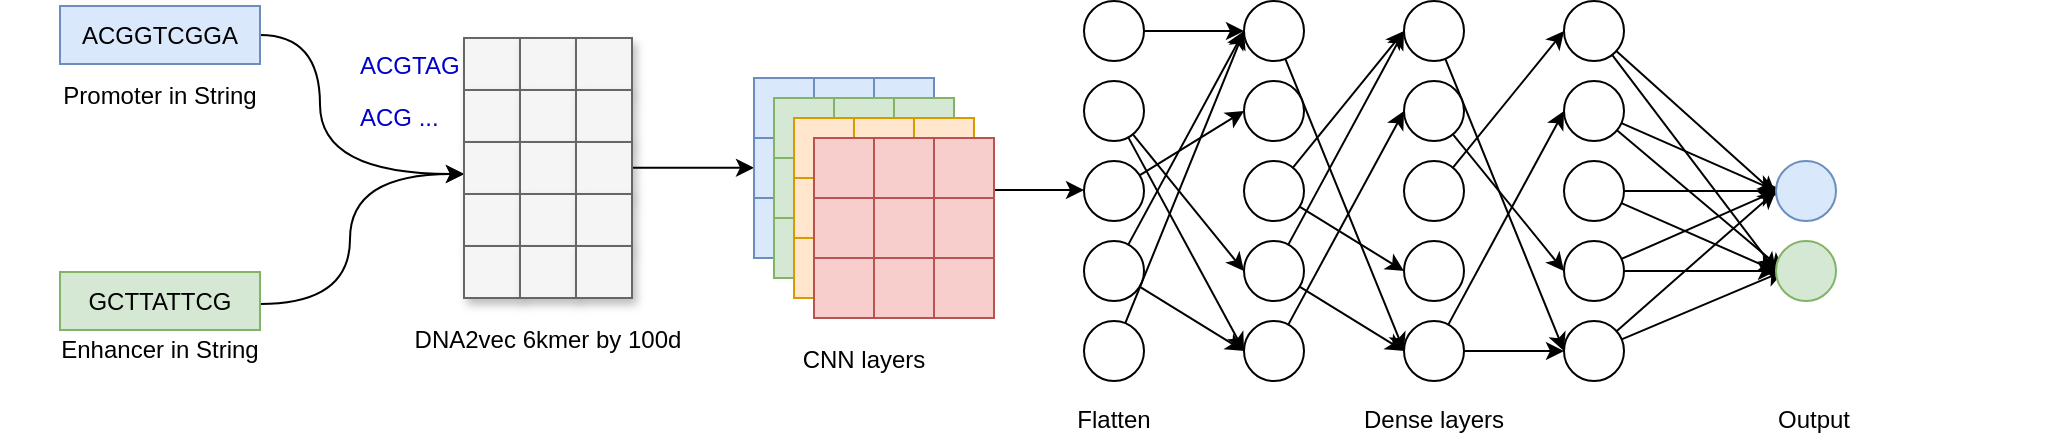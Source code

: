 <mxfile version="14.8.5" type="github">
  <diagram id="KxuiyelQ4g_LW83yEsCo" name="Page-1">
    <mxGraphModel dx="677" dy="363" grid="1" gridSize="10" guides="1" tooltips="1" connect="1" arrows="1" fold="1" page="1" pageScale="1" pageWidth="4681" pageHeight="3300" math="0" shadow="0">
      <root>
        <mxCell id="0" />
        <mxCell id="1" parent="0" />
        <mxCell id="sUNE9Ao9WOD159sY9nD--51" style="edgeStyle=orthogonalEdgeStyle;curved=1;rounded=0;orthogonalLoop=1;jettySize=auto;html=1;entryX=0;entryY=0;entryDx=0;entryDy=0;exitX=1;exitY=0.5;exitDx=0;exitDy=0;" parent="1" edge="1">
          <mxGeometry relative="1" as="geometry">
            <Array as="points">
              <mxPoint x="368" y="228" />
              <mxPoint x="368" y="297" />
            </Array>
            <mxPoint x="338" y="227.5" as="sourcePoint" />
            <mxPoint x="440.0" y="297" as="targetPoint" />
          </mxGeometry>
        </mxCell>
        <mxCell id="44AiBCDxBOzTBdy34bFM-65" value="&lt;div&gt;Promoter in String&lt;/div&gt;" style="text;html=1;strokeColor=none;fillColor=none;align=center;verticalAlign=middle;whiteSpace=wrap;rounded=0;" parent="1" vertex="1">
          <mxGeometry x="208" y="248" width="160" height="20" as="geometry" />
        </mxCell>
        <mxCell id="sUNE9Ao9WOD159sY9nD--52" style="edgeStyle=orthogonalEdgeStyle;curved=1;rounded=0;orthogonalLoop=1;jettySize=auto;html=1;entryX=0;entryY=0;entryDx=0;entryDy=0;exitX=1;exitY=0.5;exitDx=0;exitDy=0;" parent="1" edge="1">
          <mxGeometry relative="1" as="geometry">
            <Array as="points">
              <mxPoint x="383" y="362" />
              <mxPoint x="383" y="297" />
            </Array>
            <mxPoint x="338" y="362" as="sourcePoint" />
            <mxPoint x="440.0" y="297" as="targetPoint" />
          </mxGeometry>
        </mxCell>
        <mxCell id="44AiBCDxBOzTBdy34bFM-129" value="&lt;div&gt;Enhancer in String&lt;/div&gt;" style="text;html=1;strokeColor=none;fillColor=none;align=center;verticalAlign=middle;whiteSpace=wrap;rounded=0;" parent="1" vertex="1">
          <mxGeometry x="208" y="375" width="160" height="20" as="geometry" />
        </mxCell>
        <mxCell id="sIM_7fNKrBLGrNyowHgk-9" style="edgeStyle=orthogonalEdgeStyle;rounded=0;orthogonalLoop=1;jettySize=auto;html=1;entryX=0;entryY=0.5;entryDx=0;entryDy=0;" edge="1" parent="1">
          <mxGeometry relative="1" as="geometry">
            <mxPoint x="705" y="305.0" as="sourcePoint" />
            <mxPoint x="750" y="305" as="targetPoint" />
            <Array as="points">
              <mxPoint x="720" y="305" />
              <mxPoint x="720" y="305" />
            </Array>
          </mxGeometry>
        </mxCell>
        <mxCell id="ehlFxMS1mAo0d8vLHFDj-1" value="&lt;div&gt;CNN layers&lt;/div&gt;" style="text;html=1;strokeColor=none;fillColor=none;align=center;verticalAlign=middle;whiteSpace=wrap;rounded=0;" parent="1" vertex="1">
          <mxGeometry x="515" y="380" width="250" height="20" as="geometry" />
        </mxCell>
        <mxCell id="sUNE9Ao9WOD159sY9nD--2" value="" style="rounded=0;whiteSpace=wrap;html=1;shadow=1;glass=0;sketch=0;fillColor=#f5f5f5;strokeColor=#666666;fontColor=#333333;" parent="1" vertex="1">
          <mxGeometry x="440" y="229" width="28" height="26" as="geometry" />
        </mxCell>
        <mxCell id="sIM_7fNKrBLGrNyowHgk-8" style="edgeStyle=orthogonalEdgeStyle;rounded=0;orthogonalLoop=1;jettySize=auto;html=1;" edge="1" parent="1">
          <mxGeometry relative="1" as="geometry">
            <mxPoint x="522" y="293.86" as="sourcePoint" />
            <mxPoint x="585" y="293.86" as="targetPoint" />
            <Array as="points">
              <mxPoint x="585" y="293.86" />
            </Array>
          </mxGeometry>
        </mxCell>
        <mxCell id="sUNE9Ao9WOD159sY9nD--49" value="DNA2vec 6kmer by 100d" style="text;html=1;strokeColor=none;fillColor=none;align=center;verticalAlign=middle;whiteSpace=wrap;rounded=0;" parent="1" vertex="1">
          <mxGeometry x="402" y="370" width="160" height="20" as="geometry" />
        </mxCell>
        <mxCell id="sIM_7fNKrBLGrNyowHgk-24" value="" style="whiteSpace=wrap;html=1;aspect=fixed;fillColor=#dae8fc;strokeColor=#6c8ebf;" vertex="1" parent="1">
          <mxGeometry x="585" y="249" width="30" height="30" as="geometry" />
        </mxCell>
        <mxCell id="sIM_7fNKrBLGrNyowHgk-37" value="" style="whiteSpace=wrap;html=1;aspect=fixed;fillColor=#dae8fc;strokeColor=#6c8ebf;" vertex="1" parent="1">
          <mxGeometry x="615" y="249" width="30" height="30" as="geometry" />
        </mxCell>
        <mxCell id="sIM_7fNKrBLGrNyowHgk-38" value="" style="whiteSpace=wrap;html=1;aspect=fixed;fillColor=#dae8fc;strokeColor=#6c8ebf;" vertex="1" parent="1">
          <mxGeometry x="645" y="249" width="30" height="30" as="geometry" />
        </mxCell>
        <mxCell id="sIM_7fNKrBLGrNyowHgk-39" value="" style="whiteSpace=wrap;html=1;aspect=fixed;fillColor=#dae8fc;strokeColor=#6c8ebf;" vertex="1" parent="1">
          <mxGeometry x="585" y="279" width="30" height="30" as="geometry" />
        </mxCell>
        <mxCell id="sIM_7fNKrBLGrNyowHgk-40" value="" style="whiteSpace=wrap;html=1;aspect=fixed;fillColor=#dae8fc;strokeColor=#6c8ebf;" vertex="1" parent="1">
          <mxGeometry x="615" y="279" width="30" height="30" as="geometry" />
        </mxCell>
        <mxCell id="sIM_7fNKrBLGrNyowHgk-41" value="" style="whiteSpace=wrap;html=1;aspect=fixed;fillColor=#dae8fc;strokeColor=#6c8ebf;" vertex="1" parent="1">
          <mxGeometry x="645" y="279" width="30" height="30" as="geometry" />
        </mxCell>
        <mxCell id="sIM_7fNKrBLGrNyowHgk-43" value="" style="whiteSpace=wrap;html=1;aspect=fixed;fillColor=#dae8fc;strokeColor=#6c8ebf;" vertex="1" parent="1">
          <mxGeometry x="585" y="309" width="30" height="30" as="geometry" />
        </mxCell>
        <mxCell id="sIM_7fNKrBLGrNyowHgk-44" value="" style="whiteSpace=wrap;html=1;aspect=fixed;fillColor=#dae8fc;strokeColor=#6c8ebf;" vertex="1" parent="1">
          <mxGeometry x="615" y="309" width="30" height="30" as="geometry" />
        </mxCell>
        <mxCell id="sIM_7fNKrBLGrNyowHgk-45" value="" style="whiteSpace=wrap;html=1;aspect=fixed;fillColor=#dae8fc;strokeColor=#6c8ebf;" vertex="1" parent="1">
          <mxGeometry x="645" y="309" width="30" height="30" as="geometry" />
        </mxCell>
        <mxCell id="sIM_7fNKrBLGrNyowHgk-46" value="" style="whiteSpace=wrap;html=1;aspect=fixed;fillColor=#d5e8d4;strokeColor=#82b366;" vertex="1" parent="1">
          <mxGeometry x="595" y="259" width="30" height="30" as="geometry" />
        </mxCell>
        <mxCell id="sIM_7fNKrBLGrNyowHgk-47" value="" style="whiteSpace=wrap;html=1;aspect=fixed;fillColor=#d5e8d4;strokeColor=#82b366;" vertex="1" parent="1">
          <mxGeometry x="625" y="259" width="30" height="30" as="geometry" />
        </mxCell>
        <mxCell id="sIM_7fNKrBLGrNyowHgk-48" value="" style="whiteSpace=wrap;html=1;aspect=fixed;fillColor=#d5e8d4;strokeColor=#82b366;" vertex="1" parent="1">
          <mxGeometry x="655" y="259" width="30" height="30" as="geometry" />
        </mxCell>
        <mxCell id="sIM_7fNKrBLGrNyowHgk-49" value="" style="whiteSpace=wrap;html=1;aspect=fixed;fillColor=#d5e8d4;strokeColor=#82b366;" vertex="1" parent="1">
          <mxGeometry x="595" y="289" width="30" height="30" as="geometry" />
        </mxCell>
        <mxCell id="sIM_7fNKrBLGrNyowHgk-50" value="" style="whiteSpace=wrap;html=1;aspect=fixed;fillColor=#d5e8d4;strokeColor=#82b366;" vertex="1" parent="1">
          <mxGeometry x="625" y="289" width="30" height="30" as="geometry" />
        </mxCell>
        <mxCell id="sIM_7fNKrBLGrNyowHgk-51" value="" style="whiteSpace=wrap;html=1;aspect=fixed;fillColor=#d5e8d4;strokeColor=#82b366;" vertex="1" parent="1">
          <mxGeometry x="655" y="289" width="30" height="30" as="geometry" />
        </mxCell>
        <mxCell id="sIM_7fNKrBLGrNyowHgk-52" value="" style="whiteSpace=wrap;html=1;aspect=fixed;fillColor=#d5e8d4;strokeColor=#82b366;" vertex="1" parent="1">
          <mxGeometry x="595" y="319" width="30" height="30" as="geometry" />
        </mxCell>
        <mxCell id="sIM_7fNKrBLGrNyowHgk-53" value="" style="whiteSpace=wrap;html=1;aspect=fixed;fillColor=#d5e8d4;strokeColor=#82b366;" vertex="1" parent="1">
          <mxGeometry x="625" y="319" width="30" height="30" as="geometry" />
        </mxCell>
        <mxCell id="sIM_7fNKrBLGrNyowHgk-54" value="" style="whiteSpace=wrap;html=1;aspect=fixed;fillColor=#d5e8d4;strokeColor=#82b366;" vertex="1" parent="1">
          <mxGeometry x="655" y="319" width="30" height="30" as="geometry" />
        </mxCell>
        <mxCell id="sIM_7fNKrBLGrNyowHgk-55" value="" style="whiteSpace=wrap;html=1;aspect=fixed;fillColor=#ffe6cc;strokeColor=#d79b00;" vertex="1" parent="1">
          <mxGeometry x="605" y="269" width="30" height="30" as="geometry" />
        </mxCell>
        <mxCell id="sIM_7fNKrBLGrNyowHgk-56" value="" style="whiteSpace=wrap;html=1;aspect=fixed;fillColor=#ffe6cc;strokeColor=#d79b00;" vertex="1" parent="1">
          <mxGeometry x="635" y="269" width="30" height="30" as="geometry" />
        </mxCell>
        <mxCell id="sIM_7fNKrBLGrNyowHgk-57" value="" style="whiteSpace=wrap;html=1;aspect=fixed;fillColor=#ffe6cc;strokeColor=#d79b00;" vertex="1" parent="1">
          <mxGeometry x="665" y="269" width="30" height="30" as="geometry" />
        </mxCell>
        <mxCell id="sIM_7fNKrBLGrNyowHgk-58" value="" style="whiteSpace=wrap;html=1;aspect=fixed;fillColor=#ffe6cc;strokeColor=#d79b00;" vertex="1" parent="1">
          <mxGeometry x="605" y="299" width="30" height="30" as="geometry" />
        </mxCell>
        <mxCell id="sIM_7fNKrBLGrNyowHgk-59" value="" style="whiteSpace=wrap;html=1;aspect=fixed;fillColor=#ffe6cc;strokeColor=#d79b00;" vertex="1" parent="1">
          <mxGeometry x="635" y="299" width="30" height="30" as="geometry" />
        </mxCell>
        <mxCell id="sIM_7fNKrBLGrNyowHgk-60" value="" style="whiteSpace=wrap;html=1;aspect=fixed;fillColor=#ffe6cc;strokeColor=#d79b00;" vertex="1" parent="1">
          <mxGeometry x="665" y="299" width="30" height="30" as="geometry" />
        </mxCell>
        <mxCell id="sIM_7fNKrBLGrNyowHgk-61" value="" style="whiteSpace=wrap;html=1;aspect=fixed;fillColor=#ffe6cc;strokeColor=#d79b00;" vertex="1" parent="1">
          <mxGeometry x="605" y="329" width="30" height="30" as="geometry" />
        </mxCell>
        <mxCell id="sIM_7fNKrBLGrNyowHgk-62" value="" style="whiteSpace=wrap;html=1;aspect=fixed;fillColor=#ffe6cc;strokeColor=#d79b00;" vertex="1" parent="1">
          <mxGeometry x="635" y="329" width="30" height="30" as="geometry" />
        </mxCell>
        <mxCell id="sIM_7fNKrBLGrNyowHgk-63" value="" style="whiteSpace=wrap;html=1;aspect=fixed;fillColor=#ffe6cc;strokeColor=#d79b00;" vertex="1" parent="1">
          <mxGeometry x="665" y="329" width="30" height="30" as="geometry" />
        </mxCell>
        <mxCell id="sIM_7fNKrBLGrNyowHgk-64" value="" style="whiteSpace=wrap;html=1;aspect=fixed;fillColor=#f8cecc;strokeColor=#b85450;" vertex="1" parent="1">
          <mxGeometry x="615" y="279" width="30" height="30" as="geometry" />
        </mxCell>
        <mxCell id="sIM_7fNKrBLGrNyowHgk-65" value="" style="whiteSpace=wrap;html=1;aspect=fixed;fillColor=#f8cecc;strokeColor=#b85450;" vertex="1" parent="1">
          <mxGeometry x="645" y="279" width="30" height="30" as="geometry" />
        </mxCell>
        <mxCell id="sIM_7fNKrBLGrNyowHgk-66" value="" style="whiteSpace=wrap;html=1;aspect=fixed;fillColor=#f8cecc;strokeColor=#b85450;" vertex="1" parent="1">
          <mxGeometry x="675" y="279" width="30" height="30" as="geometry" />
        </mxCell>
        <mxCell id="sIM_7fNKrBLGrNyowHgk-67" value="" style="whiteSpace=wrap;html=1;aspect=fixed;fillColor=#f8cecc;strokeColor=#b85450;" vertex="1" parent="1">
          <mxGeometry x="615" y="309" width="30" height="30" as="geometry" />
        </mxCell>
        <mxCell id="sIM_7fNKrBLGrNyowHgk-68" value="" style="whiteSpace=wrap;html=1;aspect=fixed;fillColor=#f8cecc;strokeColor=#b85450;" vertex="1" parent="1">
          <mxGeometry x="645" y="309" width="30" height="30" as="geometry" />
        </mxCell>
        <mxCell id="sIM_7fNKrBLGrNyowHgk-69" value="" style="whiteSpace=wrap;html=1;aspect=fixed;fillColor=#f8cecc;strokeColor=#b85450;" vertex="1" parent="1">
          <mxGeometry x="675" y="309" width="30" height="30" as="geometry" />
        </mxCell>
        <mxCell id="sIM_7fNKrBLGrNyowHgk-70" value="" style="whiteSpace=wrap;html=1;aspect=fixed;fillColor=#f8cecc;strokeColor=#b85450;" vertex="1" parent="1">
          <mxGeometry x="615" y="339" width="30" height="30" as="geometry" />
        </mxCell>
        <mxCell id="sIM_7fNKrBLGrNyowHgk-71" value="" style="whiteSpace=wrap;html=1;aspect=fixed;fillColor=#f8cecc;strokeColor=#b85450;" vertex="1" parent="1">
          <mxGeometry x="645" y="339" width="30" height="30" as="geometry" />
        </mxCell>
        <mxCell id="sIM_7fNKrBLGrNyowHgk-72" value="" style="whiteSpace=wrap;html=1;aspect=fixed;fillColor=#f8cecc;strokeColor=#b85450;" vertex="1" parent="1">
          <mxGeometry x="675" y="339" width="30" height="30" as="geometry" />
        </mxCell>
        <mxCell id="sIM_7fNKrBLGrNyowHgk-73" value="" style="rounded=0;whiteSpace=wrap;html=1;shadow=1;glass=0;sketch=0;fillColor=#f5f5f5;strokeColor=#666666;fontColor=#333333;" vertex="1" parent="1">
          <mxGeometry x="468" y="229" width="28" height="26" as="geometry" />
        </mxCell>
        <mxCell id="sIM_7fNKrBLGrNyowHgk-74" value="" style="rounded=0;whiteSpace=wrap;html=1;shadow=1;glass=0;sketch=0;fillColor=#f5f5f5;strokeColor=#666666;fontColor=#333333;" vertex="1" parent="1">
          <mxGeometry x="496" y="229" width="28" height="26" as="geometry" />
        </mxCell>
        <mxCell id="sIM_7fNKrBLGrNyowHgk-75" value="" style="rounded=0;whiteSpace=wrap;html=1;shadow=1;glass=0;sketch=0;fillColor=#f5f5f5;strokeColor=#666666;fontColor=#333333;" vertex="1" parent="1">
          <mxGeometry x="440" y="255" width="28" height="26" as="geometry" />
        </mxCell>
        <mxCell id="sIM_7fNKrBLGrNyowHgk-76" value="" style="rounded=0;whiteSpace=wrap;html=1;shadow=1;glass=0;sketch=0;fillColor=#f5f5f5;strokeColor=#666666;fontColor=#333333;" vertex="1" parent="1">
          <mxGeometry x="468" y="255" width="28" height="26" as="geometry" />
        </mxCell>
        <mxCell id="sIM_7fNKrBLGrNyowHgk-77" value="" style="rounded=0;whiteSpace=wrap;html=1;shadow=1;glass=0;sketch=0;fillColor=#f5f5f5;strokeColor=#666666;fontColor=#333333;" vertex="1" parent="1">
          <mxGeometry x="496" y="255" width="28" height="26" as="geometry" />
        </mxCell>
        <mxCell id="sIM_7fNKrBLGrNyowHgk-78" value="" style="rounded=0;whiteSpace=wrap;html=1;shadow=1;glass=0;sketch=0;fillColor=#f5f5f5;strokeColor=#666666;fontColor=#333333;" vertex="1" parent="1">
          <mxGeometry x="440" y="281" width="28" height="26" as="geometry" />
        </mxCell>
        <mxCell id="sIM_7fNKrBLGrNyowHgk-79" value="" style="rounded=0;whiteSpace=wrap;html=1;shadow=1;glass=0;sketch=0;fillColor=#f5f5f5;strokeColor=#666666;fontColor=#333333;" vertex="1" parent="1">
          <mxGeometry x="468" y="281" width="28" height="26" as="geometry" />
        </mxCell>
        <mxCell id="sIM_7fNKrBLGrNyowHgk-80" value="" style="rounded=0;whiteSpace=wrap;html=1;shadow=1;glass=0;sketch=0;fillColor=#f5f5f5;strokeColor=#666666;fontColor=#333333;" vertex="1" parent="1">
          <mxGeometry x="496" y="281" width="28" height="26" as="geometry" />
        </mxCell>
        <mxCell id="sIM_7fNKrBLGrNyowHgk-81" value="" style="rounded=0;whiteSpace=wrap;html=1;shadow=1;glass=0;sketch=0;fillColor=#f5f5f5;strokeColor=#666666;fontColor=#333333;" vertex="1" parent="1">
          <mxGeometry x="440" y="307" width="28" height="26" as="geometry" />
        </mxCell>
        <mxCell id="sIM_7fNKrBLGrNyowHgk-82" value="" style="rounded=0;whiteSpace=wrap;html=1;shadow=1;glass=0;sketch=0;fillColor=#f5f5f5;strokeColor=#666666;fontColor=#333333;" vertex="1" parent="1">
          <mxGeometry x="468" y="307" width="28" height="26" as="geometry" />
        </mxCell>
        <mxCell id="sIM_7fNKrBLGrNyowHgk-83" value="" style="rounded=0;whiteSpace=wrap;html=1;shadow=1;glass=0;sketch=0;fillColor=#f5f5f5;strokeColor=#666666;fontColor=#333333;" vertex="1" parent="1">
          <mxGeometry x="496" y="307" width="28" height="26" as="geometry" />
        </mxCell>
        <mxCell id="sIM_7fNKrBLGrNyowHgk-84" value="" style="rounded=0;whiteSpace=wrap;html=1;shadow=1;glass=0;sketch=0;fillColor=#f5f5f5;strokeColor=#666666;fontColor=#333333;" vertex="1" parent="1">
          <mxGeometry x="440" y="333" width="28" height="26" as="geometry" />
        </mxCell>
        <mxCell id="sIM_7fNKrBLGrNyowHgk-85" value="" style="rounded=0;whiteSpace=wrap;html=1;shadow=1;glass=0;sketch=0;fillColor=#f5f5f5;strokeColor=#666666;fontColor=#333333;" vertex="1" parent="1">
          <mxGeometry x="468" y="333" width="28" height="26" as="geometry" />
        </mxCell>
        <mxCell id="sIM_7fNKrBLGrNyowHgk-86" value="" style="rounded=0;whiteSpace=wrap;html=1;shadow=1;glass=0;sketch=0;fillColor=#f5f5f5;strokeColor=#666666;fontColor=#333333;" vertex="1" parent="1">
          <mxGeometry x="496" y="333" width="28" height="26" as="geometry" />
        </mxCell>
        <mxCell id="sIM_7fNKrBLGrNyowHgk-122" value="&lt;div&gt;ACGGTCGGA&lt;/div&gt;" style="text;html=1;strokeColor=#6c8ebf;fillColor=#dae8fc;align=center;verticalAlign=middle;whiteSpace=wrap;rounded=0;" vertex="1" parent="1">
          <mxGeometry x="238" y="213" width="100" height="29" as="geometry" />
        </mxCell>
        <mxCell id="sIM_7fNKrBLGrNyowHgk-123" value="GCTTATTCG" style="text;html=1;strokeColor=#82b366;fillColor=#d5e8d4;align=center;verticalAlign=middle;whiteSpace=wrap;rounded=0;" vertex="1" parent="1">
          <mxGeometry x="238" y="346" width="100" height="29" as="geometry" />
        </mxCell>
        <mxCell id="sIM_7fNKrBLGrNyowHgk-124" style="edgeStyle=none;rounded=0;orthogonalLoop=1;jettySize=auto;html=1;entryX=0;entryY=0.5;entryDx=0;entryDy=0;" edge="1" parent="1" source="sIM_7fNKrBLGrNyowHgk-125" target="sIM_7fNKrBLGrNyowHgk-137">
          <mxGeometry relative="1" as="geometry" />
        </mxCell>
        <mxCell id="sIM_7fNKrBLGrNyowHgk-125" value="" style="ellipse;whiteSpace=wrap;html=1;aspect=fixed;" vertex="1" parent="1">
          <mxGeometry x="750" y="210.5" width="30" height="30" as="geometry" />
        </mxCell>
        <mxCell id="sIM_7fNKrBLGrNyowHgk-126" style="edgeStyle=none;rounded=1;jumpSize=20;orthogonalLoop=1;jettySize=auto;html=1;entryX=0;entryY=0.5;entryDx=0;entryDy=0;strokeWidth=1;" edge="1" parent="1" source="sIM_7fNKrBLGrNyowHgk-128" target="sIM_7fNKrBLGrNyowHgk-146">
          <mxGeometry relative="1" as="geometry" />
        </mxCell>
        <mxCell id="sIM_7fNKrBLGrNyowHgk-127" style="edgeStyle=none;rounded=1;jumpSize=20;orthogonalLoop=1;jettySize=auto;html=1;entryX=0;entryY=0.5;entryDx=0;entryDy=0;strokeWidth=1;" edge="1" parent="1" source="sIM_7fNKrBLGrNyowHgk-128" target="sIM_7fNKrBLGrNyowHgk-144">
          <mxGeometry relative="1" as="geometry" />
        </mxCell>
        <mxCell id="sIM_7fNKrBLGrNyowHgk-128" value="" style="ellipse;whiteSpace=wrap;html=1;aspect=fixed;" vertex="1" parent="1">
          <mxGeometry x="750" y="250.5" width="30" height="30" as="geometry" />
        </mxCell>
        <mxCell id="sIM_7fNKrBLGrNyowHgk-129" style="rounded=1;jumpSize=20;orthogonalLoop=1;jettySize=auto;html=1;entryX=0;entryY=0.5;entryDx=0;entryDy=0;strokeWidth=1;" edge="1" parent="1" source="sIM_7fNKrBLGrNyowHgk-130" target="sIM_7fNKrBLGrNyowHgk-138">
          <mxGeometry relative="1" as="geometry" />
        </mxCell>
        <mxCell id="sIM_7fNKrBLGrNyowHgk-130" value="" style="ellipse;whiteSpace=wrap;html=1;aspect=fixed;" vertex="1" parent="1">
          <mxGeometry x="750" y="290.5" width="30" height="30" as="geometry" />
        </mxCell>
        <mxCell id="sIM_7fNKrBLGrNyowHgk-131" style="rounded=1;jumpSize=20;orthogonalLoop=1;jettySize=auto;html=1;entryX=0;entryY=0.5;entryDx=0;entryDy=0;strokeWidth=1;" edge="1" parent="1" source="sIM_7fNKrBLGrNyowHgk-133" target="sIM_7fNKrBLGrNyowHgk-137">
          <mxGeometry relative="1" as="geometry" />
        </mxCell>
        <mxCell id="sIM_7fNKrBLGrNyowHgk-132" style="edgeStyle=none;rounded=1;jumpSize=20;orthogonalLoop=1;jettySize=auto;html=1;entryX=0;entryY=0.5;entryDx=0;entryDy=0;strokeWidth=1;" edge="1" parent="1" source="sIM_7fNKrBLGrNyowHgk-133" target="sIM_7fNKrBLGrNyowHgk-146">
          <mxGeometry relative="1" as="geometry" />
        </mxCell>
        <mxCell id="sIM_7fNKrBLGrNyowHgk-133" value="" style="ellipse;whiteSpace=wrap;html=1;aspect=fixed;" vertex="1" parent="1">
          <mxGeometry x="750" y="330.5" width="30" height="30" as="geometry" />
        </mxCell>
        <mxCell id="sIM_7fNKrBLGrNyowHgk-134" style="edgeStyle=none;rounded=1;jumpSize=20;orthogonalLoop=1;jettySize=auto;html=1;entryX=0;entryY=0.5;entryDx=0;entryDy=0;strokeWidth=1;" edge="1" parent="1" source="sIM_7fNKrBLGrNyowHgk-135" target="sIM_7fNKrBLGrNyowHgk-137">
          <mxGeometry relative="1" as="geometry" />
        </mxCell>
        <mxCell id="sIM_7fNKrBLGrNyowHgk-135" value="" style="ellipse;whiteSpace=wrap;html=1;aspect=fixed;" vertex="1" parent="1">
          <mxGeometry x="750" y="370.5" width="30" height="30" as="geometry" />
        </mxCell>
        <mxCell id="sIM_7fNKrBLGrNyowHgk-136" style="edgeStyle=none;rounded=1;jumpSize=20;orthogonalLoop=1;jettySize=auto;html=1;entryX=0;entryY=0.5;entryDx=0;entryDy=0;strokeWidth=1;" edge="1" parent="1" source="sIM_7fNKrBLGrNyowHgk-137" target="sIM_7fNKrBLGrNyowHgk-158">
          <mxGeometry relative="1" as="geometry" />
        </mxCell>
        <mxCell id="sIM_7fNKrBLGrNyowHgk-137" value="" style="ellipse;whiteSpace=wrap;html=1;aspect=fixed;" vertex="1" parent="1">
          <mxGeometry x="830" y="210.5" width="30" height="30" as="geometry" />
        </mxCell>
        <mxCell id="sIM_7fNKrBLGrNyowHgk-138" value="" style="ellipse;whiteSpace=wrap;html=1;aspect=fixed;" vertex="1" parent="1">
          <mxGeometry x="830" y="250.5" width="30" height="30" as="geometry" />
        </mxCell>
        <mxCell id="sIM_7fNKrBLGrNyowHgk-139" style="edgeStyle=none;rounded=1;jumpSize=20;orthogonalLoop=1;jettySize=auto;html=1;entryX=0;entryY=0.5;entryDx=0;entryDy=0;strokeWidth=1;" edge="1" parent="1" source="sIM_7fNKrBLGrNyowHgk-141" target="sIM_7fNKrBLGrNyowHgk-155">
          <mxGeometry relative="1" as="geometry" />
        </mxCell>
        <mxCell id="sIM_7fNKrBLGrNyowHgk-140" style="edgeStyle=none;rounded=1;jumpSize=20;orthogonalLoop=1;jettySize=auto;html=1;entryX=0;entryY=0.5;entryDx=0;entryDy=0;strokeWidth=1;" edge="1" parent="1" source="sIM_7fNKrBLGrNyowHgk-141" target="sIM_7fNKrBLGrNyowHgk-150">
          <mxGeometry relative="1" as="geometry" />
        </mxCell>
        <mxCell id="sIM_7fNKrBLGrNyowHgk-141" value="" style="ellipse;whiteSpace=wrap;html=1;aspect=fixed;" vertex="1" parent="1">
          <mxGeometry x="830" y="290.5" width="30" height="30" as="geometry" />
        </mxCell>
        <mxCell id="sIM_7fNKrBLGrNyowHgk-142" style="edgeStyle=none;rounded=1;jumpSize=20;orthogonalLoop=1;jettySize=auto;html=1;entryX=0;entryY=0.5;entryDx=0;entryDy=0;strokeWidth=1;" edge="1" parent="1" source="sIM_7fNKrBLGrNyowHgk-144" target="sIM_7fNKrBLGrNyowHgk-150">
          <mxGeometry relative="1" as="geometry" />
        </mxCell>
        <mxCell id="sIM_7fNKrBLGrNyowHgk-143" style="edgeStyle=none;rounded=1;jumpSize=20;orthogonalLoop=1;jettySize=auto;html=1;entryX=0;entryY=0.5;entryDx=0;entryDy=0;strokeWidth=1;" edge="1" parent="1" source="sIM_7fNKrBLGrNyowHgk-144" target="sIM_7fNKrBLGrNyowHgk-158">
          <mxGeometry relative="1" as="geometry" />
        </mxCell>
        <mxCell id="sIM_7fNKrBLGrNyowHgk-144" value="" style="ellipse;whiteSpace=wrap;html=1;aspect=fixed;" vertex="1" parent="1">
          <mxGeometry x="830" y="330.5" width="30" height="30" as="geometry" />
        </mxCell>
        <mxCell id="sIM_7fNKrBLGrNyowHgk-145" style="edgeStyle=none;rounded=1;jumpSize=20;orthogonalLoop=1;jettySize=auto;html=1;entryX=0;entryY=0.5;entryDx=0;entryDy=0;strokeWidth=1;" edge="1" parent="1" source="sIM_7fNKrBLGrNyowHgk-146" target="sIM_7fNKrBLGrNyowHgk-152">
          <mxGeometry relative="1" as="geometry" />
        </mxCell>
        <mxCell id="sIM_7fNKrBLGrNyowHgk-146" value="" style="ellipse;whiteSpace=wrap;html=1;aspect=fixed;" vertex="1" parent="1">
          <mxGeometry x="830" y="370.5" width="30" height="30" as="geometry" />
        </mxCell>
        <mxCell id="sIM_7fNKrBLGrNyowHgk-147" value="Dense layers" style="text;html=1;strokeColor=none;fillColor=none;align=center;verticalAlign=middle;whiteSpace=wrap;rounded=0;" vertex="1" parent="1">
          <mxGeometry x="800" y="409.5" width="250" height="20" as="geometry" />
        </mxCell>
        <mxCell id="sIM_7fNKrBLGrNyowHgk-148" value="Flatten" style="text;html=1;strokeColor=none;fillColor=none;align=center;verticalAlign=middle;whiteSpace=wrap;rounded=0;" vertex="1" parent="1">
          <mxGeometry x="640" y="409.5" width="250" height="20" as="geometry" />
        </mxCell>
        <mxCell id="sIM_7fNKrBLGrNyowHgk-149" style="edgeStyle=none;rounded=1;jumpSize=20;orthogonalLoop=1;jettySize=auto;html=1;entryX=0;entryY=0.5;entryDx=0;entryDy=0;strokeWidth=1;" edge="1" parent="1" source="sIM_7fNKrBLGrNyowHgk-150" target="sIM_7fNKrBLGrNyowHgk-173">
          <mxGeometry relative="1" as="geometry" />
        </mxCell>
        <mxCell id="sIM_7fNKrBLGrNyowHgk-150" value="" style="ellipse;whiteSpace=wrap;html=1;aspect=fixed;" vertex="1" parent="1">
          <mxGeometry x="910" y="210.5" width="30" height="30" as="geometry" />
        </mxCell>
        <mxCell id="sIM_7fNKrBLGrNyowHgk-151" style="edgeStyle=none;rounded=1;jumpSize=20;orthogonalLoop=1;jettySize=auto;html=1;entryX=0;entryY=0.5;entryDx=0;entryDy=0;strokeWidth=1;" edge="1" parent="1" source="sIM_7fNKrBLGrNyowHgk-152" target="sIM_7fNKrBLGrNyowHgk-170">
          <mxGeometry relative="1" as="geometry" />
        </mxCell>
        <mxCell id="sIM_7fNKrBLGrNyowHgk-152" value="" style="ellipse;whiteSpace=wrap;html=1;aspect=fixed;" vertex="1" parent="1">
          <mxGeometry x="910" y="250.5" width="30" height="30" as="geometry" />
        </mxCell>
        <mxCell id="sIM_7fNKrBLGrNyowHgk-153" style="edgeStyle=none;rounded=1;jumpSize=20;orthogonalLoop=1;jettySize=auto;html=1;entryX=0;entryY=0.5;entryDx=0;entryDy=0;strokeWidth=1;" edge="1" parent="1" source="sIM_7fNKrBLGrNyowHgk-154" target="sIM_7fNKrBLGrNyowHgk-161">
          <mxGeometry relative="1" as="geometry" />
        </mxCell>
        <mxCell id="sIM_7fNKrBLGrNyowHgk-154" value="" style="ellipse;whiteSpace=wrap;html=1;aspect=fixed;" vertex="1" parent="1">
          <mxGeometry x="910" y="290.5" width="30" height="30" as="geometry" />
        </mxCell>
        <mxCell id="sIM_7fNKrBLGrNyowHgk-155" value="" style="ellipse;whiteSpace=wrap;html=1;aspect=fixed;" vertex="1" parent="1">
          <mxGeometry x="910" y="330.5" width="30" height="30" as="geometry" />
        </mxCell>
        <mxCell id="sIM_7fNKrBLGrNyowHgk-156" style="edgeStyle=none;rounded=1;jumpSize=20;orthogonalLoop=1;jettySize=auto;html=1;entryX=0;entryY=0.5;entryDx=0;entryDy=0;strokeWidth=1;" edge="1" parent="1" source="sIM_7fNKrBLGrNyowHgk-158" target="sIM_7fNKrBLGrNyowHgk-164">
          <mxGeometry relative="1" as="geometry" />
        </mxCell>
        <mxCell id="sIM_7fNKrBLGrNyowHgk-157" style="edgeStyle=none;rounded=1;jumpSize=20;orthogonalLoop=1;jettySize=auto;html=1;entryX=0;entryY=0.5;entryDx=0;entryDy=0;strokeWidth=1;" edge="1" parent="1" source="sIM_7fNKrBLGrNyowHgk-158" target="sIM_7fNKrBLGrNyowHgk-173">
          <mxGeometry relative="1" as="geometry" />
        </mxCell>
        <mxCell id="sIM_7fNKrBLGrNyowHgk-158" value="" style="ellipse;whiteSpace=wrap;html=1;aspect=fixed;" vertex="1" parent="1">
          <mxGeometry x="910" y="370.5" width="30" height="30" as="geometry" />
        </mxCell>
        <mxCell id="sIM_7fNKrBLGrNyowHgk-159" style="edgeStyle=none;rounded=1;jumpSize=20;orthogonalLoop=1;jettySize=auto;html=1;entryX=0;entryY=0.5;entryDx=0;entryDy=0;strokeWidth=1;" edge="1" parent="1" source="sIM_7fNKrBLGrNyowHgk-161" target="sIM_7fNKrBLGrNyowHgk-176">
          <mxGeometry relative="1" as="geometry" />
        </mxCell>
        <mxCell id="sIM_7fNKrBLGrNyowHgk-160" style="edgeStyle=none;rounded=1;jumpSize=20;orthogonalLoop=1;jettySize=auto;html=1;strokeWidth=1;entryX=-0.001;entryY=0.557;entryDx=0;entryDy=0;entryPerimeter=0;" edge="1" parent="1" source="sIM_7fNKrBLGrNyowHgk-161" target="sIM_7fNKrBLGrNyowHgk-175">
          <mxGeometry relative="1" as="geometry">
            <mxPoint x="1090" y="305.5" as="targetPoint" />
          </mxGeometry>
        </mxCell>
        <mxCell id="sIM_7fNKrBLGrNyowHgk-161" value="" style="ellipse;whiteSpace=wrap;html=1;aspect=fixed;" vertex="1" parent="1">
          <mxGeometry x="990" y="210.5" width="30" height="30" as="geometry" />
        </mxCell>
        <mxCell id="sIM_7fNKrBLGrNyowHgk-162" style="edgeStyle=none;rounded=1;jumpSize=20;orthogonalLoop=1;jettySize=auto;html=1;entryX=0;entryY=0.5;entryDx=0;entryDy=0;strokeWidth=1;" edge="1" parent="1" source="sIM_7fNKrBLGrNyowHgk-164" target="sIM_7fNKrBLGrNyowHgk-175">
          <mxGeometry relative="1" as="geometry" />
        </mxCell>
        <mxCell id="sIM_7fNKrBLGrNyowHgk-163" style="edgeStyle=none;rounded=1;jumpSize=20;orthogonalLoop=1;jettySize=auto;html=1;strokeWidth=1;" edge="1" parent="1" source="sIM_7fNKrBLGrNyowHgk-164">
          <mxGeometry relative="1" as="geometry">
            <mxPoint x="1100" y="345.5" as="targetPoint" />
          </mxGeometry>
        </mxCell>
        <mxCell id="sIM_7fNKrBLGrNyowHgk-164" value="" style="ellipse;whiteSpace=wrap;html=1;aspect=fixed;" vertex="1" parent="1">
          <mxGeometry x="990" y="250.5" width="30" height="30" as="geometry" />
        </mxCell>
        <mxCell id="sIM_7fNKrBLGrNyowHgk-165" style="edgeStyle=none;rounded=1;jumpSize=20;orthogonalLoop=1;jettySize=auto;html=1;entryX=0;entryY=0.5;entryDx=0;entryDy=0;strokeWidth=1;" edge="1" parent="1" source="sIM_7fNKrBLGrNyowHgk-167" target="sIM_7fNKrBLGrNyowHgk-176">
          <mxGeometry relative="1" as="geometry" />
        </mxCell>
        <mxCell id="sIM_7fNKrBLGrNyowHgk-166" style="edgeStyle=none;rounded=1;jumpSize=20;orthogonalLoop=1;jettySize=auto;html=1;strokeWidth=1;" edge="1" parent="1" source="sIM_7fNKrBLGrNyowHgk-167">
          <mxGeometry relative="1" as="geometry">
            <mxPoint x="1100" y="305.5" as="targetPoint" />
          </mxGeometry>
        </mxCell>
        <mxCell id="sIM_7fNKrBLGrNyowHgk-167" value="" style="ellipse;whiteSpace=wrap;html=1;aspect=fixed;" vertex="1" parent="1">
          <mxGeometry x="990" y="290.5" width="30" height="30" as="geometry" />
        </mxCell>
        <mxCell id="sIM_7fNKrBLGrNyowHgk-168" style="edgeStyle=none;rounded=1;jumpSize=20;orthogonalLoop=1;jettySize=auto;html=1;entryX=0;entryY=0.5;entryDx=0;entryDy=0;strokeWidth=1;" edge="1" parent="1" source="sIM_7fNKrBLGrNyowHgk-170" target="sIM_7fNKrBLGrNyowHgk-175">
          <mxGeometry relative="1" as="geometry" />
        </mxCell>
        <mxCell id="sIM_7fNKrBLGrNyowHgk-169" style="edgeStyle=none;rounded=1;jumpSize=20;orthogonalLoop=1;jettySize=auto;html=1;strokeWidth=1;entryX=0;entryY=0.5;entryDx=0;entryDy=0;" edge="1" parent="1" source="sIM_7fNKrBLGrNyowHgk-170" target="sIM_7fNKrBLGrNyowHgk-176">
          <mxGeometry relative="1" as="geometry">
            <mxPoint x="1090" y="345.5" as="targetPoint" />
          </mxGeometry>
        </mxCell>
        <mxCell id="sIM_7fNKrBLGrNyowHgk-170" value="" style="ellipse;whiteSpace=wrap;html=1;aspect=fixed;" vertex="1" parent="1">
          <mxGeometry x="990" y="330.5" width="30" height="30" as="geometry" />
        </mxCell>
        <mxCell id="sIM_7fNKrBLGrNyowHgk-171" style="edgeStyle=none;rounded=1;jumpSize=20;orthogonalLoop=1;jettySize=auto;html=1;strokeWidth=1;" edge="1" parent="1" source="sIM_7fNKrBLGrNyowHgk-173">
          <mxGeometry relative="1" as="geometry">
            <mxPoint x="1100" y="345.5" as="targetPoint" />
          </mxGeometry>
        </mxCell>
        <mxCell id="sIM_7fNKrBLGrNyowHgk-172" style="edgeStyle=none;rounded=1;jumpSize=20;orthogonalLoop=1;jettySize=auto;html=1;strokeWidth=1;entryX=0;entryY=0.5;entryDx=0;entryDy=0;" edge="1" parent="1" source="sIM_7fNKrBLGrNyowHgk-173" target="sIM_7fNKrBLGrNyowHgk-175">
          <mxGeometry relative="1" as="geometry">
            <mxPoint x="1090" y="305.5" as="targetPoint" />
          </mxGeometry>
        </mxCell>
        <mxCell id="sIM_7fNKrBLGrNyowHgk-173" value="" style="ellipse;whiteSpace=wrap;html=1;aspect=fixed;" vertex="1" parent="1">
          <mxGeometry x="990" y="370.5" width="30" height="30" as="geometry" />
        </mxCell>
        <mxCell id="sIM_7fNKrBLGrNyowHgk-174" value="&lt;div&gt;Output&lt;/div&gt;" style="text;html=1;strokeColor=none;fillColor=none;align=center;verticalAlign=middle;whiteSpace=wrap;rounded=0;" vertex="1" parent="1">
          <mxGeometry x="990" y="409.5" width="250" height="20" as="geometry" />
        </mxCell>
        <mxCell id="sIM_7fNKrBLGrNyowHgk-175" value="" style="ellipse;whiteSpace=wrap;html=1;aspect=fixed;fillColor=#dae8fc;strokeColor=#6c8ebf;" vertex="1" parent="1">
          <mxGeometry x="1096" y="290.5" width="30" height="30" as="geometry" />
        </mxCell>
        <mxCell id="sIM_7fNKrBLGrNyowHgk-176" value="" style="ellipse;whiteSpace=wrap;html=1;aspect=fixed;fillColor=#d5e8d4;strokeColor=#82b366;" vertex="1" parent="1">
          <mxGeometry x="1096" y="330.5" width="30" height="30" as="geometry" />
        </mxCell>
        <mxCell id="sIM_7fNKrBLGrNyowHgk-177" value="&lt;font color=&quot;#0000CC&quot;&gt;ACGTAG&lt;/font&gt;" style="text;whiteSpace=wrap;html=1;" vertex="1" parent="1">
          <mxGeometry x="386" y="229" width="70" height="30" as="geometry" />
        </mxCell>
        <mxCell id="sIM_7fNKrBLGrNyowHgk-180" value="&lt;font color=&quot;#0000CC&quot;&gt;ACG ...&lt;/font&gt;" style="text;whiteSpace=wrap;html=1;" vertex="1" parent="1">
          <mxGeometry x="386" y="255" width="70" height="30" as="geometry" />
        </mxCell>
      </root>
    </mxGraphModel>
  </diagram>
</mxfile>
